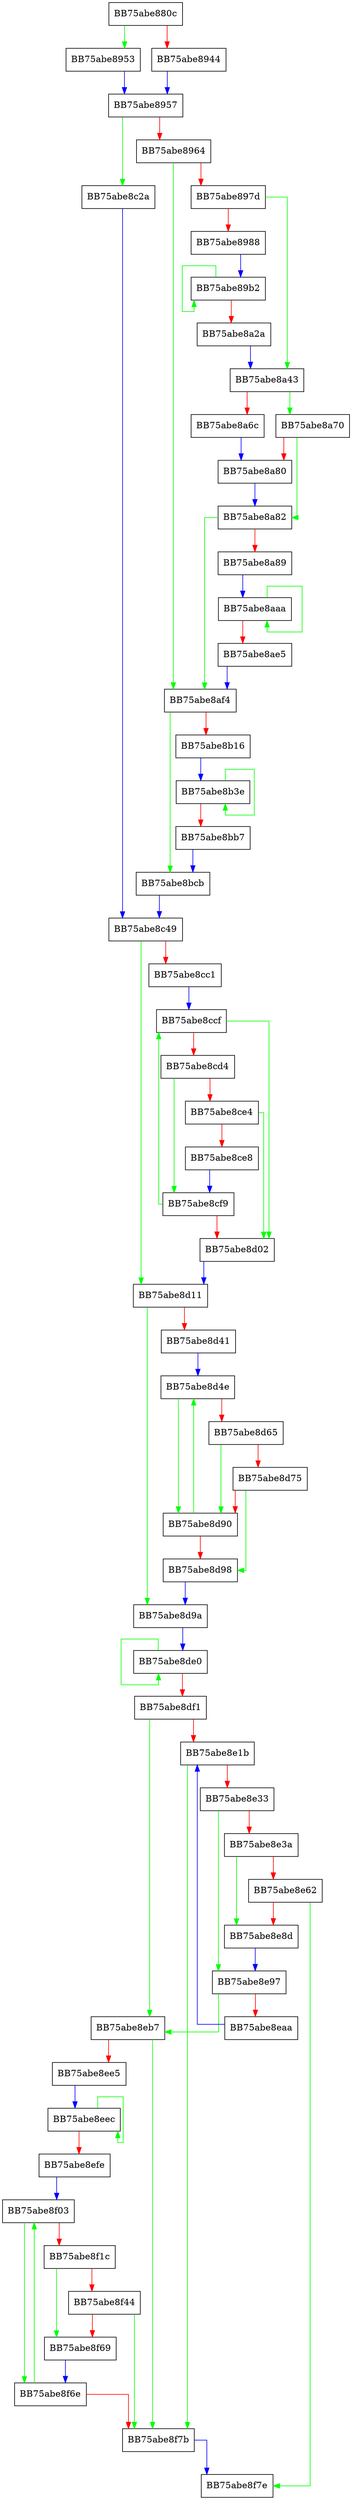 digraph ZSTD_RowFindBestMatch_dedicatedDictSearch_6_4 {
  node [shape="box"];
  graph [splines=ortho];
  BB75abe880c -> BB75abe8953 [color="green"];
  BB75abe880c -> BB75abe8944 [color="red"];
  BB75abe8944 -> BB75abe8957 [color="blue"];
  BB75abe8953 -> BB75abe8957 [color="blue"];
  BB75abe8957 -> BB75abe8c2a [color="green"];
  BB75abe8957 -> BB75abe8964 [color="red"];
  BB75abe8964 -> BB75abe8af4 [color="green"];
  BB75abe8964 -> BB75abe897d [color="red"];
  BB75abe897d -> BB75abe8a43 [color="green"];
  BB75abe897d -> BB75abe8988 [color="red"];
  BB75abe8988 -> BB75abe89b2 [color="blue"];
  BB75abe89b2 -> BB75abe89b2 [color="green"];
  BB75abe89b2 -> BB75abe8a2a [color="red"];
  BB75abe8a2a -> BB75abe8a43 [color="blue"];
  BB75abe8a43 -> BB75abe8a70 [color="green"];
  BB75abe8a43 -> BB75abe8a6c [color="red"];
  BB75abe8a6c -> BB75abe8a80 [color="blue"];
  BB75abe8a70 -> BB75abe8a82 [color="green"];
  BB75abe8a70 -> BB75abe8a80 [color="red"];
  BB75abe8a80 -> BB75abe8a82 [color="blue"];
  BB75abe8a82 -> BB75abe8af4 [color="green"];
  BB75abe8a82 -> BB75abe8a89 [color="red"];
  BB75abe8a89 -> BB75abe8aaa [color="blue"];
  BB75abe8aaa -> BB75abe8aaa [color="green"];
  BB75abe8aaa -> BB75abe8ae5 [color="red"];
  BB75abe8ae5 -> BB75abe8af4 [color="blue"];
  BB75abe8af4 -> BB75abe8bcb [color="green"];
  BB75abe8af4 -> BB75abe8b16 [color="red"];
  BB75abe8b16 -> BB75abe8b3e [color="blue"];
  BB75abe8b3e -> BB75abe8b3e [color="green"];
  BB75abe8b3e -> BB75abe8bb7 [color="red"];
  BB75abe8bb7 -> BB75abe8bcb [color="blue"];
  BB75abe8bcb -> BB75abe8c49 [color="blue"];
  BB75abe8c2a -> BB75abe8c49 [color="blue"];
  BB75abe8c49 -> BB75abe8d11 [color="green"];
  BB75abe8c49 -> BB75abe8cc1 [color="red"];
  BB75abe8cc1 -> BB75abe8ccf [color="blue"];
  BB75abe8ccf -> BB75abe8d02 [color="green"];
  BB75abe8ccf -> BB75abe8cd4 [color="red"];
  BB75abe8cd4 -> BB75abe8cf9 [color="green"];
  BB75abe8cd4 -> BB75abe8ce4 [color="red"];
  BB75abe8ce4 -> BB75abe8d02 [color="green"];
  BB75abe8ce4 -> BB75abe8ce8 [color="red"];
  BB75abe8ce8 -> BB75abe8cf9 [color="blue"];
  BB75abe8cf9 -> BB75abe8ccf [color="green"];
  BB75abe8cf9 -> BB75abe8d02 [color="red"];
  BB75abe8d02 -> BB75abe8d11 [color="blue"];
  BB75abe8d11 -> BB75abe8d9a [color="green"];
  BB75abe8d11 -> BB75abe8d41 [color="red"];
  BB75abe8d41 -> BB75abe8d4e [color="blue"];
  BB75abe8d4e -> BB75abe8d90 [color="green"];
  BB75abe8d4e -> BB75abe8d65 [color="red"];
  BB75abe8d65 -> BB75abe8d90 [color="green"];
  BB75abe8d65 -> BB75abe8d75 [color="red"];
  BB75abe8d75 -> BB75abe8d98 [color="green"];
  BB75abe8d75 -> BB75abe8d90 [color="red"];
  BB75abe8d90 -> BB75abe8d4e [color="green"];
  BB75abe8d90 -> BB75abe8d98 [color="red"];
  BB75abe8d98 -> BB75abe8d9a [color="blue"];
  BB75abe8d9a -> BB75abe8de0 [color="blue"];
  BB75abe8de0 -> BB75abe8de0 [color="green"];
  BB75abe8de0 -> BB75abe8df1 [color="red"];
  BB75abe8df1 -> BB75abe8eb7 [color="green"];
  BB75abe8df1 -> BB75abe8e1b [color="red"];
  BB75abe8e1b -> BB75abe8f7b [color="green"];
  BB75abe8e1b -> BB75abe8e33 [color="red"];
  BB75abe8e33 -> BB75abe8e97 [color="green"];
  BB75abe8e33 -> BB75abe8e3a [color="red"];
  BB75abe8e3a -> BB75abe8e8d [color="green"];
  BB75abe8e3a -> BB75abe8e62 [color="red"];
  BB75abe8e62 -> BB75abe8f7e [color="green"];
  BB75abe8e62 -> BB75abe8e8d [color="red"];
  BB75abe8e8d -> BB75abe8e97 [color="blue"];
  BB75abe8e97 -> BB75abe8eb7 [color="green"];
  BB75abe8e97 -> BB75abe8eaa [color="red"];
  BB75abe8eaa -> BB75abe8e1b [color="blue"];
  BB75abe8eb7 -> BB75abe8f7b [color="green"];
  BB75abe8eb7 -> BB75abe8ee5 [color="red"];
  BB75abe8ee5 -> BB75abe8eec [color="blue"];
  BB75abe8eec -> BB75abe8eec [color="green"];
  BB75abe8eec -> BB75abe8efe [color="red"];
  BB75abe8efe -> BB75abe8f03 [color="blue"];
  BB75abe8f03 -> BB75abe8f6e [color="green"];
  BB75abe8f03 -> BB75abe8f1c [color="red"];
  BB75abe8f1c -> BB75abe8f69 [color="green"];
  BB75abe8f1c -> BB75abe8f44 [color="red"];
  BB75abe8f44 -> BB75abe8f7b [color="green"];
  BB75abe8f44 -> BB75abe8f69 [color="red"];
  BB75abe8f69 -> BB75abe8f6e [color="blue"];
  BB75abe8f6e -> BB75abe8f03 [color="green"];
  BB75abe8f6e -> BB75abe8f7b [color="red"];
  BB75abe8f7b -> BB75abe8f7e [color="blue"];
}
